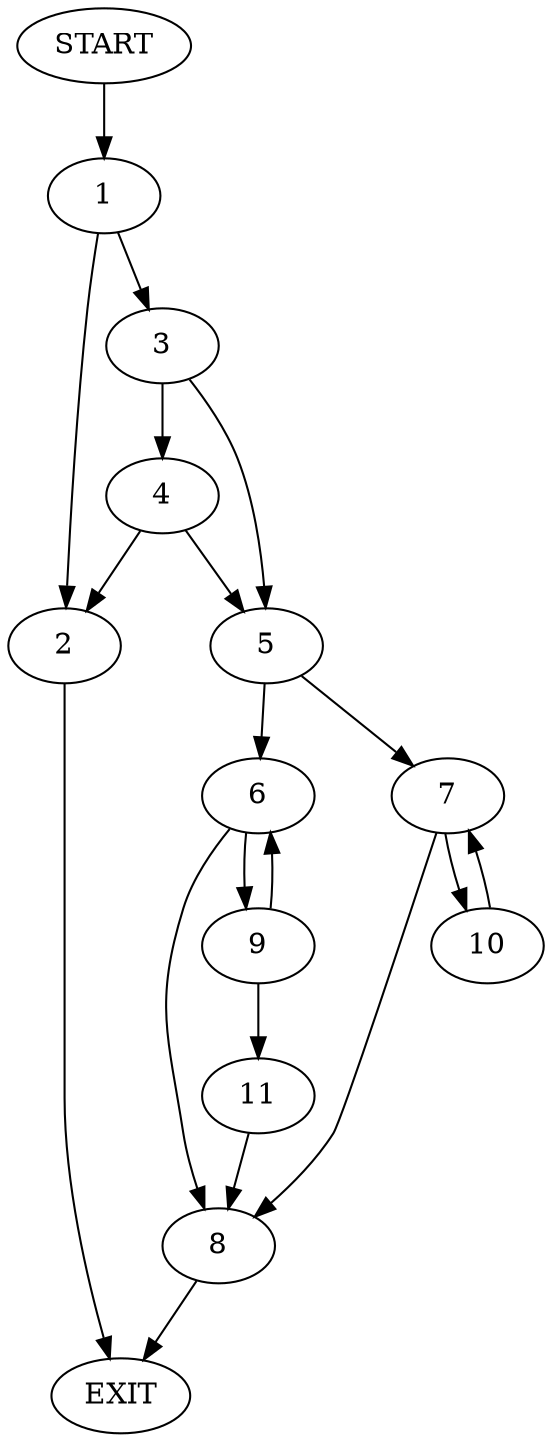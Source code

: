 digraph {
0 [label="START"]
12 [label="EXIT"]
0 -> 1
1 -> 2
1 -> 3
2 -> 12
3 -> 4
3 -> 5
4 -> 5
4 -> 2
5 -> 6
5 -> 7
6 -> 8
6 -> 9
7 -> 8
7 -> 10
10 -> 7
8 -> 12
9 -> 6
9 -> 11
11 -> 8
}
